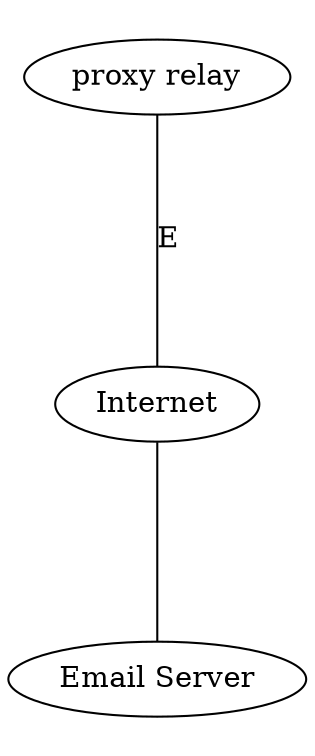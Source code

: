 graph printer {

	graph [
		fontsize=24
		ratio=2.5
	];

	"proxy relay" -- "Internet" [label="E"];
	"Internet" -- "Email Server";
}
